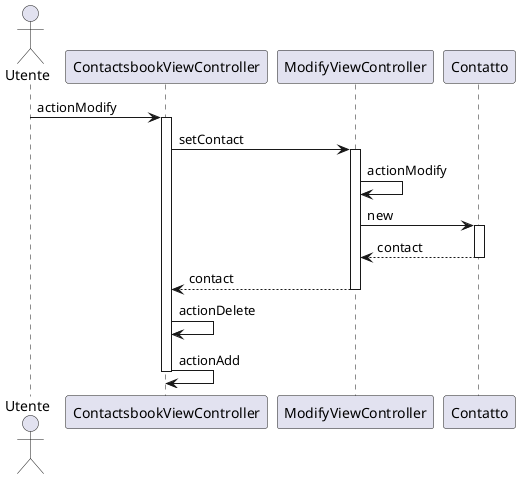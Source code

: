 @startuml
actor Utente
participant ContactsbookViewController
participant ModifyViewController
participant "Contatto" as Contact


Utente -> ContactsbookViewController: actionModify
activate ContactsbookViewController
ContactsbookViewController->ModifyViewController: setContact
activate ModifyViewController
ModifyViewController -> ModifyViewController: actionModify
ModifyViewController->Contact:new
activate Contact
Contact-->ModifyViewController:contact
deactivate Contact
ModifyViewController-->ContactsbookViewController: contact
deactivate ModifyViewController
ContactsbookViewController->ContactsbookViewController: actionDelete
ContactsbookViewController->ContactsbookViewController: actionAdd
deactivate ContactsbookViewController
@enduml 